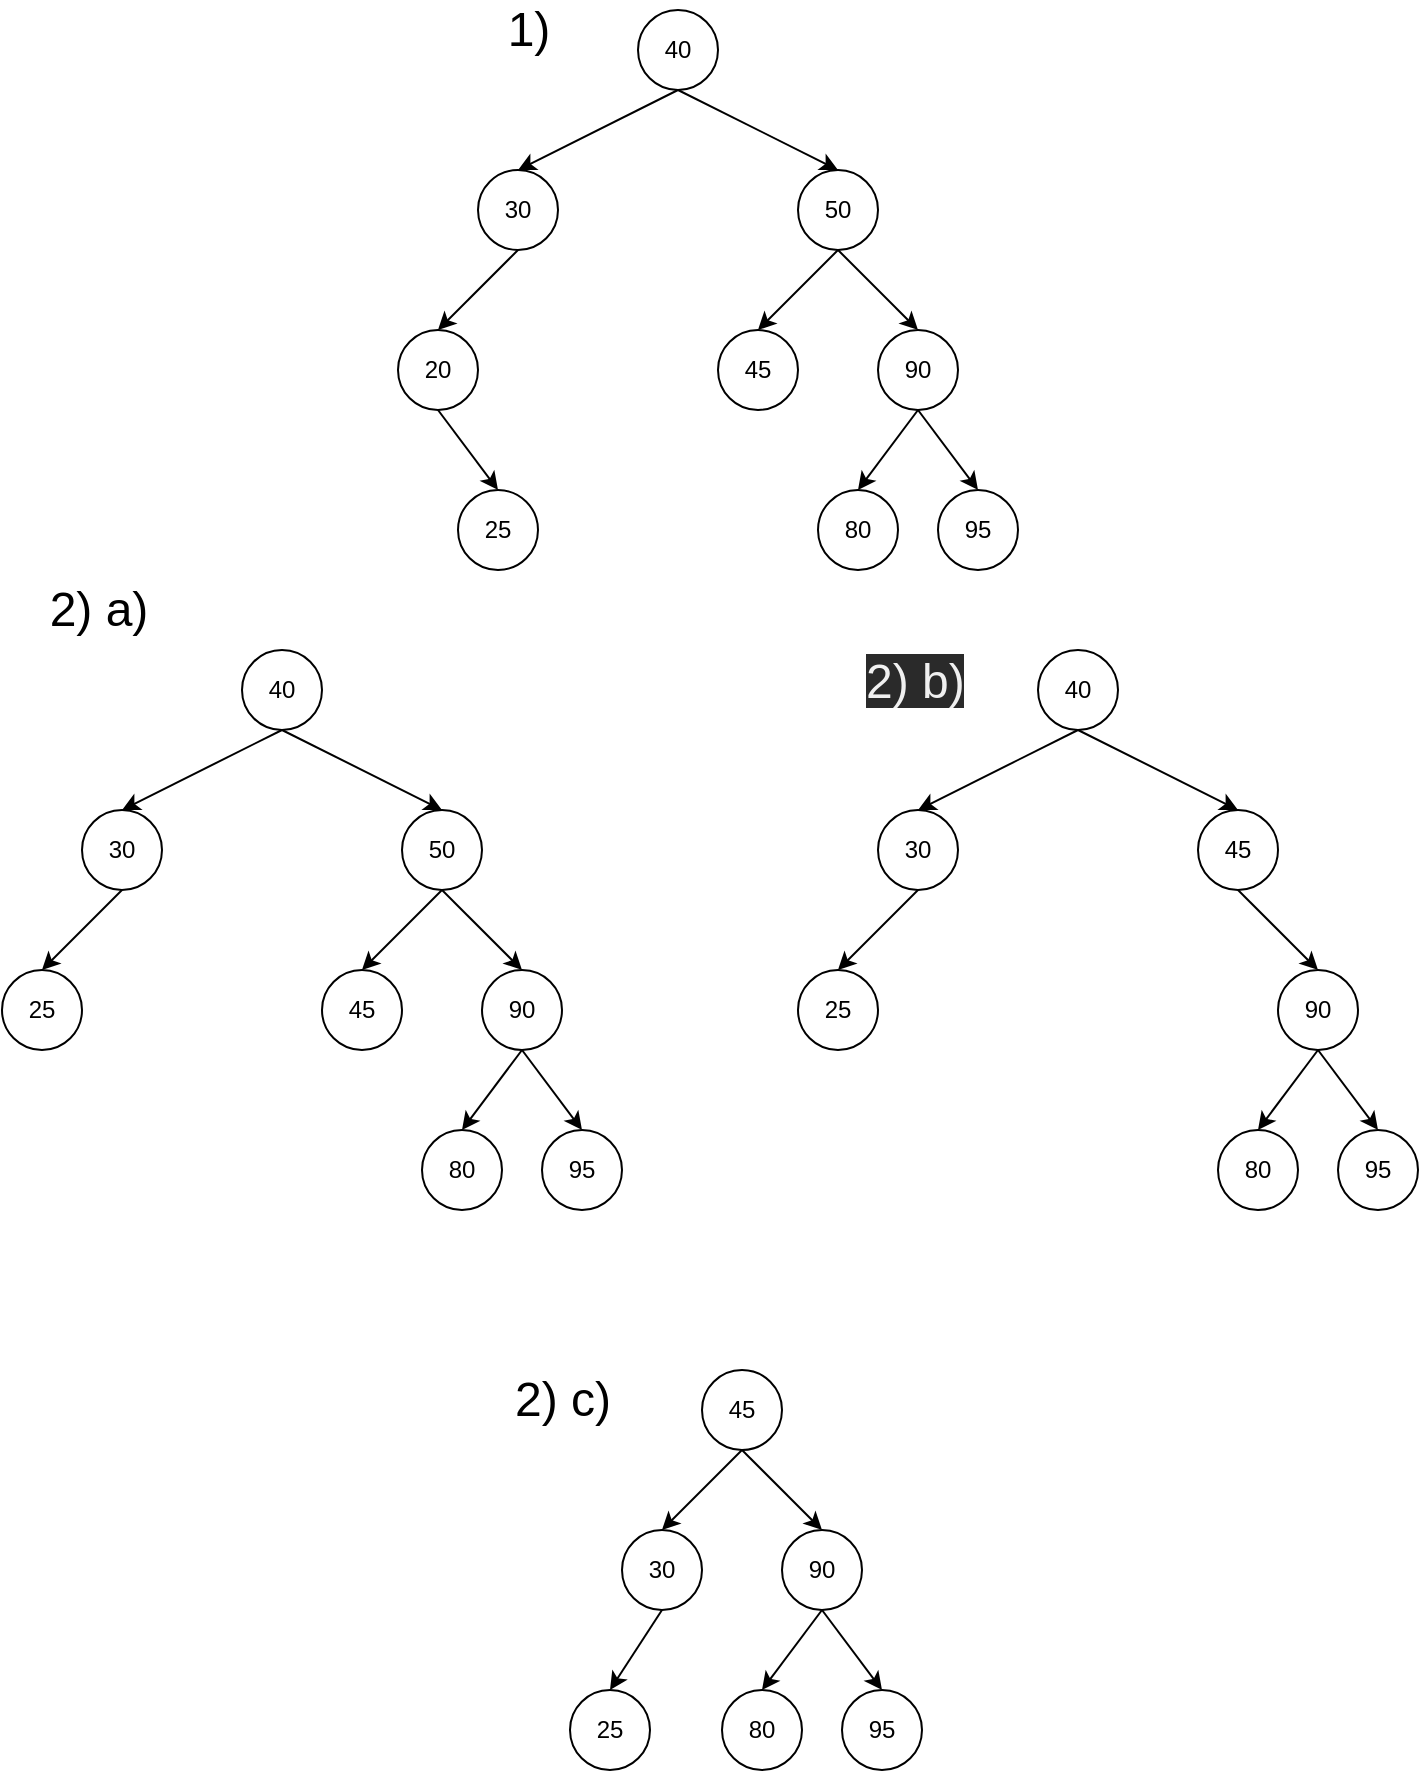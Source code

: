 <mxfile>
    <diagram id="sgsLuVMwEVFyEsH5C0j7" name="Página-1">
        <mxGraphModel dx="1314" dy="790" grid="1" gridSize="10" guides="1" tooltips="1" connect="1" arrows="1" fold="1" page="1" pageScale="1" pageWidth="827" pageHeight="1169" math="0" shadow="0">
            <root>
                <mxCell id="0"/>
                <mxCell id="1" parent="0"/>
                <mxCell id="4" value="" style="edgeStyle=none;html=1;exitX=0.5;exitY=1;exitDx=0;exitDy=0;entryX=0.5;entryY=0;entryDx=0;entryDy=0;" parent="1" source="2" target="3" edge="1">
                    <mxGeometry relative="1" as="geometry"/>
                </mxCell>
                <mxCell id="6" value="" style="edgeStyle=none;html=1;exitX=0.5;exitY=1;exitDx=0;exitDy=0;entryX=0.5;entryY=0;entryDx=0;entryDy=0;" parent="1" source="2" target="5" edge="1">
                    <mxGeometry relative="1" as="geometry"/>
                </mxCell>
                <mxCell id="2" value="40" style="ellipse;whiteSpace=wrap;html=1;aspect=fixed;" parent="1" vertex="1">
                    <mxGeometry x="360" y="40" width="40" height="40" as="geometry"/>
                </mxCell>
                <mxCell id="18" value="" style="edgeStyle=none;html=1;exitX=0.5;exitY=1;exitDx=0;exitDy=0;entryX=0.5;entryY=0;entryDx=0;entryDy=0;" parent="1" source="3" target="17" edge="1">
                    <mxGeometry relative="1" as="geometry"/>
                </mxCell>
                <mxCell id="20" value="" style="edgeStyle=none;html=1;exitX=0.5;exitY=1;exitDx=0;exitDy=0;entryX=0.5;entryY=0;entryDx=0;entryDy=0;" parent="1" source="17" target="19" edge="1">
                    <mxGeometry relative="1" as="geometry"/>
                </mxCell>
                <mxCell id="3" value="30" style="ellipse;whiteSpace=wrap;html=1;aspect=fixed;" parent="1" vertex="1">
                    <mxGeometry x="280" y="120" width="40" height="40" as="geometry"/>
                </mxCell>
                <mxCell id="8" value="" style="edgeStyle=none;html=1;exitX=0.5;exitY=1;exitDx=0;exitDy=0;entryX=0.5;entryY=0;entryDx=0;entryDy=0;" parent="1" source="5" target="7" edge="1">
                    <mxGeometry relative="1" as="geometry">
                        <mxPoint x="530" y="190" as="targetPoint"/>
                    </mxGeometry>
                </mxCell>
                <mxCell id="10" value="" style="edgeStyle=none;html=1;exitX=0.5;exitY=1;exitDx=0;exitDy=0;entryX=0.5;entryY=0;entryDx=0;entryDy=0;" parent="1" source="5" target="9" edge="1">
                    <mxGeometry relative="1" as="geometry"/>
                </mxCell>
                <mxCell id="5" value="50" style="ellipse;whiteSpace=wrap;html=1;aspect=fixed;" parent="1" vertex="1">
                    <mxGeometry x="440" y="120" width="40" height="40" as="geometry"/>
                </mxCell>
                <mxCell id="12" value="" style="edgeStyle=none;html=1;exitX=0.5;exitY=1;exitDx=0;exitDy=0;entryX=0.5;entryY=0;entryDx=0;entryDy=0;" parent="1" source="7" target="11" edge="1">
                    <mxGeometry relative="1" as="geometry"/>
                </mxCell>
                <mxCell id="16" value="" style="edgeStyle=none;html=1;exitX=0.5;exitY=1;exitDx=0;exitDy=0;entryX=0.5;entryY=0;entryDx=0;entryDy=0;" parent="1" source="7" target="15" edge="1">
                    <mxGeometry relative="1" as="geometry"/>
                </mxCell>
                <mxCell id="7" value="90" style="ellipse;whiteSpace=wrap;html=1;aspect=fixed;" parent="1" vertex="1">
                    <mxGeometry x="480" y="200" width="40" height="40" as="geometry"/>
                </mxCell>
                <mxCell id="9" value="45" style="ellipse;whiteSpace=wrap;html=1;aspect=fixed;" parent="1" vertex="1">
                    <mxGeometry x="400" y="200" width="40" height="40" as="geometry"/>
                </mxCell>
                <mxCell id="11" value="80&lt;br&gt;" style="ellipse;whiteSpace=wrap;html=1;aspect=fixed;" parent="1" vertex="1">
                    <mxGeometry x="450" y="280" width="40" height="40" as="geometry"/>
                </mxCell>
                <mxCell id="15" value="95&lt;br&gt;" style="ellipse;whiteSpace=wrap;html=1;aspect=fixed;" parent="1" vertex="1">
                    <mxGeometry x="510" y="280" width="40" height="40" as="geometry"/>
                </mxCell>
                <mxCell id="17" value="20&lt;br&gt;" style="ellipse;whiteSpace=wrap;html=1;aspect=fixed;" parent="1" vertex="1">
                    <mxGeometry x="240" y="200" width="40" height="40" as="geometry"/>
                </mxCell>
                <mxCell id="19" value="25&lt;br&gt;" style="ellipse;whiteSpace=wrap;html=1;aspect=fixed;" parent="1" vertex="1">
                    <mxGeometry x="270" y="280" width="40" height="40" as="geometry"/>
                </mxCell>
                <mxCell id="21" value="" style="edgeStyle=none;html=1;exitX=0.5;exitY=1;exitDx=0;exitDy=0;entryX=0.5;entryY=0;entryDx=0;entryDy=0;" parent="1" target="26" edge="1">
                    <mxGeometry relative="1" as="geometry">
                        <mxPoint x="412" y="760" as="sourcePoint"/>
                    </mxGeometry>
                </mxCell>
                <mxCell id="24" value="" style="edgeStyle=none;html=1;exitX=0.5;exitY=1;exitDx=0;exitDy=0;entryX=0.5;entryY=0;entryDx=0;entryDy=0;" parent="1" source="26" target="37" edge="1">
                    <mxGeometry relative="1" as="geometry">
                        <mxPoint x="292" y="880" as="targetPoint"/>
                    </mxGeometry>
                </mxCell>
                <mxCell id="26" value="30" style="ellipse;whiteSpace=wrap;html=1;aspect=fixed;" parent="1" vertex="1">
                    <mxGeometry x="352" y="800" width="40" height="40" as="geometry"/>
                </mxCell>
                <mxCell id="27" value="" style="edgeStyle=none;html=1;exitX=1;exitY=0.5;exitDx=0;exitDy=0;entryX=0.5;entryY=0;entryDx=0;entryDy=0;" parent="1" source="33" target="32" edge="1">
                    <mxGeometry relative="1" as="geometry">
                        <mxPoint x="482" y="790" as="targetPoint"/>
                        <mxPoint x="412" y="760" as="sourcePoint"/>
                    </mxGeometry>
                </mxCell>
                <mxCell id="30" value="" style="edgeStyle=none;html=1;exitX=0.5;exitY=1;exitDx=0;exitDy=0;entryX=0.5;entryY=0;entryDx=0;entryDy=0;" parent="1" source="32" target="34" edge="1">
                    <mxGeometry relative="1" as="geometry"/>
                </mxCell>
                <mxCell id="31" value="" style="edgeStyle=none;html=1;exitX=0.5;exitY=1;exitDx=0;exitDy=0;entryX=0.5;entryY=0;entryDx=0;entryDy=0;" parent="1" source="32" target="35" edge="1">
                    <mxGeometry relative="1" as="geometry"/>
                </mxCell>
                <mxCell id="32" value="90" style="ellipse;whiteSpace=wrap;html=1;aspect=fixed;" parent="1" vertex="1">
                    <mxGeometry x="432" y="800" width="40" height="40" as="geometry"/>
                </mxCell>
                <mxCell id="33" value="45" style="ellipse;whiteSpace=wrap;html=1;aspect=fixed;direction=south;" parent="1" vertex="1">
                    <mxGeometry x="392" y="720" width="40" height="40" as="geometry"/>
                </mxCell>
                <mxCell id="34" value="80&lt;br&gt;" style="ellipse;whiteSpace=wrap;html=1;aspect=fixed;" parent="1" vertex="1">
                    <mxGeometry x="402" y="880" width="40" height="40" as="geometry"/>
                </mxCell>
                <mxCell id="35" value="95&lt;br&gt;" style="ellipse;whiteSpace=wrap;html=1;aspect=fixed;" parent="1" vertex="1">
                    <mxGeometry x="462" y="880" width="40" height="40" as="geometry"/>
                </mxCell>
                <mxCell id="37" value="25&lt;br&gt;" style="ellipse;whiteSpace=wrap;html=1;aspect=fixed;" parent="1" vertex="1">
                    <mxGeometry x="326" y="880" width="40" height="40" as="geometry"/>
                </mxCell>
                <mxCell id="38" value="" style="edgeStyle=none;html=1;exitX=0.5;exitY=1;exitDx=0;exitDy=0;entryX=0.5;entryY=0;entryDx=0;entryDy=0;" edge="1" parent="1" source="40" target="43">
                    <mxGeometry relative="1" as="geometry"/>
                </mxCell>
                <mxCell id="39" value="" style="edgeStyle=none;html=1;exitX=0.5;exitY=1;exitDx=0;exitDy=0;entryX=0.5;entryY=0;entryDx=0;entryDy=0;" edge="1" parent="1" source="40" target="46">
                    <mxGeometry relative="1" as="geometry"/>
                </mxCell>
                <mxCell id="40" value="40" style="ellipse;whiteSpace=wrap;html=1;aspect=fixed;" vertex="1" parent="1">
                    <mxGeometry x="162" y="360" width="40" height="40" as="geometry"/>
                </mxCell>
                <mxCell id="41" value="" style="edgeStyle=none;html=1;exitX=0.5;exitY=1;exitDx=0;exitDy=0;entryX=0.5;entryY=0;entryDx=0;entryDy=0;" edge="1" parent="1" source="43" target="53">
                    <mxGeometry relative="1" as="geometry"/>
                </mxCell>
                <mxCell id="43" value="30" style="ellipse;whiteSpace=wrap;html=1;aspect=fixed;" vertex="1" parent="1">
                    <mxGeometry x="82" y="440" width="40" height="40" as="geometry"/>
                </mxCell>
                <mxCell id="44" value="" style="edgeStyle=none;html=1;exitX=0.5;exitY=1;exitDx=0;exitDy=0;entryX=0.5;entryY=0;entryDx=0;entryDy=0;" edge="1" parent="1" source="46" target="49">
                    <mxGeometry relative="1" as="geometry">
                        <mxPoint x="332" y="510" as="targetPoint"/>
                    </mxGeometry>
                </mxCell>
                <mxCell id="45" value="" style="edgeStyle=none;html=1;exitX=0.5;exitY=1;exitDx=0;exitDy=0;entryX=0.5;entryY=0;entryDx=0;entryDy=0;" edge="1" parent="1" source="46" target="50">
                    <mxGeometry relative="1" as="geometry"/>
                </mxCell>
                <mxCell id="46" value="50" style="ellipse;whiteSpace=wrap;html=1;aspect=fixed;" vertex="1" parent="1">
                    <mxGeometry x="242" y="440" width="40" height="40" as="geometry"/>
                </mxCell>
                <mxCell id="47" value="" style="edgeStyle=none;html=1;exitX=0.5;exitY=1;exitDx=0;exitDy=0;entryX=0.5;entryY=0;entryDx=0;entryDy=0;" edge="1" parent="1" source="49" target="51">
                    <mxGeometry relative="1" as="geometry"/>
                </mxCell>
                <mxCell id="48" value="" style="edgeStyle=none;html=1;exitX=0.5;exitY=1;exitDx=0;exitDy=0;entryX=0.5;entryY=0;entryDx=0;entryDy=0;" edge="1" parent="1" source="49" target="52">
                    <mxGeometry relative="1" as="geometry"/>
                </mxCell>
                <mxCell id="49" value="90" style="ellipse;whiteSpace=wrap;html=1;aspect=fixed;" vertex="1" parent="1">
                    <mxGeometry x="282" y="520" width="40" height="40" as="geometry"/>
                </mxCell>
                <mxCell id="50" value="45" style="ellipse;whiteSpace=wrap;html=1;aspect=fixed;" vertex="1" parent="1">
                    <mxGeometry x="202" y="520" width="40" height="40" as="geometry"/>
                </mxCell>
                <mxCell id="51" value="80&lt;br&gt;" style="ellipse;whiteSpace=wrap;html=1;aspect=fixed;" vertex="1" parent="1">
                    <mxGeometry x="252" y="600" width="40" height="40" as="geometry"/>
                </mxCell>
                <mxCell id="52" value="95&lt;br&gt;" style="ellipse;whiteSpace=wrap;html=1;aspect=fixed;" vertex="1" parent="1">
                    <mxGeometry x="312" y="600" width="40" height="40" as="geometry"/>
                </mxCell>
                <mxCell id="53" value="25&lt;br&gt;" style="ellipse;whiteSpace=wrap;html=1;aspect=fixed;" vertex="1" parent="1">
                    <mxGeometry x="42" y="520" width="40" height="40" as="geometry"/>
                </mxCell>
                <mxCell id="55" value="" style="edgeStyle=none;html=1;exitX=0.5;exitY=1;exitDx=0;exitDy=0;entryX=0.5;entryY=0;entryDx=0;entryDy=0;" edge="1" parent="1" source="57" target="59">
                    <mxGeometry relative="1" as="geometry"/>
                </mxCell>
                <mxCell id="56" value="" style="edgeStyle=none;html=1;exitX=0.5;exitY=1;exitDx=0;exitDy=0;entryX=0.5;entryY=0;entryDx=0;entryDy=0;" edge="1" parent="1" source="57" target="62">
                    <mxGeometry relative="1" as="geometry"/>
                </mxCell>
                <mxCell id="57" value="40" style="ellipse;whiteSpace=wrap;html=1;aspect=fixed;" vertex="1" parent="1">
                    <mxGeometry x="560" y="360" width="40" height="40" as="geometry"/>
                </mxCell>
                <mxCell id="58" value="" style="edgeStyle=none;html=1;exitX=0.5;exitY=1;exitDx=0;exitDy=0;entryX=0.5;entryY=0;entryDx=0;entryDy=0;" edge="1" parent="1" source="59" target="69">
                    <mxGeometry relative="1" as="geometry"/>
                </mxCell>
                <mxCell id="59" value="30" style="ellipse;whiteSpace=wrap;html=1;aspect=fixed;" vertex="1" parent="1">
                    <mxGeometry x="480" y="440" width="40" height="40" as="geometry"/>
                </mxCell>
                <mxCell id="60" value="" style="edgeStyle=none;html=1;exitX=0.5;exitY=1;exitDx=0;exitDy=0;entryX=0.5;entryY=0;entryDx=0;entryDy=0;" edge="1" parent="1" source="62" target="65">
                    <mxGeometry relative="1" as="geometry">
                        <mxPoint x="730" y="510" as="targetPoint"/>
                    </mxGeometry>
                </mxCell>
                <mxCell id="62" value="45" style="ellipse;whiteSpace=wrap;html=1;aspect=fixed;" vertex="1" parent="1">
                    <mxGeometry x="640" y="440" width="40" height="40" as="geometry"/>
                </mxCell>
                <mxCell id="63" value="" style="edgeStyle=none;html=1;exitX=0.5;exitY=1;exitDx=0;exitDy=0;entryX=0.5;entryY=0;entryDx=0;entryDy=0;" edge="1" parent="1" source="65" target="67">
                    <mxGeometry relative="1" as="geometry"/>
                </mxCell>
                <mxCell id="64" value="" style="edgeStyle=none;html=1;exitX=0.5;exitY=1;exitDx=0;exitDy=0;entryX=0.5;entryY=0;entryDx=0;entryDy=0;" edge="1" parent="1" source="65" target="68">
                    <mxGeometry relative="1" as="geometry"/>
                </mxCell>
                <mxCell id="65" value="90" style="ellipse;whiteSpace=wrap;html=1;aspect=fixed;" vertex="1" parent="1">
                    <mxGeometry x="680" y="520" width="40" height="40" as="geometry"/>
                </mxCell>
                <mxCell id="67" value="80&lt;br&gt;" style="ellipse;whiteSpace=wrap;html=1;aspect=fixed;" vertex="1" parent="1">
                    <mxGeometry x="650" y="600" width="40" height="40" as="geometry"/>
                </mxCell>
                <mxCell id="68" value="95&lt;br&gt;" style="ellipse;whiteSpace=wrap;html=1;aspect=fixed;" vertex="1" parent="1">
                    <mxGeometry x="710" y="600" width="40" height="40" as="geometry"/>
                </mxCell>
                <mxCell id="69" value="25&lt;br&gt;" style="ellipse;whiteSpace=wrap;html=1;aspect=fixed;" vertex="1" parent="1">
                    <mxGeometry x="440" y="520" width="40" height="40" as="geometry"/>
                </mxCell>
                <mxCell id="70" value="&lt;font style=&quot;font-size: 24px&quot;&gt;1)&lt;/font&gt;" style="text;html=1;align=center;verticalAlign=middle;resizable=0;points=[];autosize=1;strokeColor=none;fillColor=none;" vertex="1" parent="1">
                    <mxGeometry x="285" y="40" width="40" height="20" as="geometry"/>
                </mxCell>
                <mxCell id="71" value="2) a)" style="text;html=1;align=center;verticalAlign=middle;resizable=0;points=[];autosize=1;strokeColor=none;fillColor=none;fontSize=24;" vertex="1" parent="1">
                    <mxGeometry x="60" y="325" width="60" height="30" as="geometry"/>
                </mxCell>
                <mxCell id="72" value="&lt;span style=&quot;color: rgb(240 , 240 , 240) ; font-family: &amp;#34;helvetica&amp;#34; ; font-size: 24px ; font-style: normal ; font-weight: 400 ; letter-spacing: normal ; text-align: center ; text-indent: 0px ; text-transform: none ; word-spacing: 0px ; background-color: rgb(42 , 42 , 42) ; display: inline ; float: none&quot;&gt;2) b)&lt;/span&gt;" style="text;whiteSpace=wrap;html=1;fontSize=24;" vertex="1" parent="1">
                    <mxGeometry x="472" y="355" width="70" height="40" as="geometry"/>
                </mxCell>
                <mxCell id="73" value="2) c)" style="text;html=1;align=center;verticalAlign=middle;resizable=0;points=[];autosize=1;strokeColor=none;fillColor=none;fontSize=24;" vertex="1" parent="1">
                    <mxGeometry x="292" y="720" width="60" height="30" as="geometry"/>
                </mxCell>
            </root>
        </mxGraphModel>
    </diagram>
</mxfile>